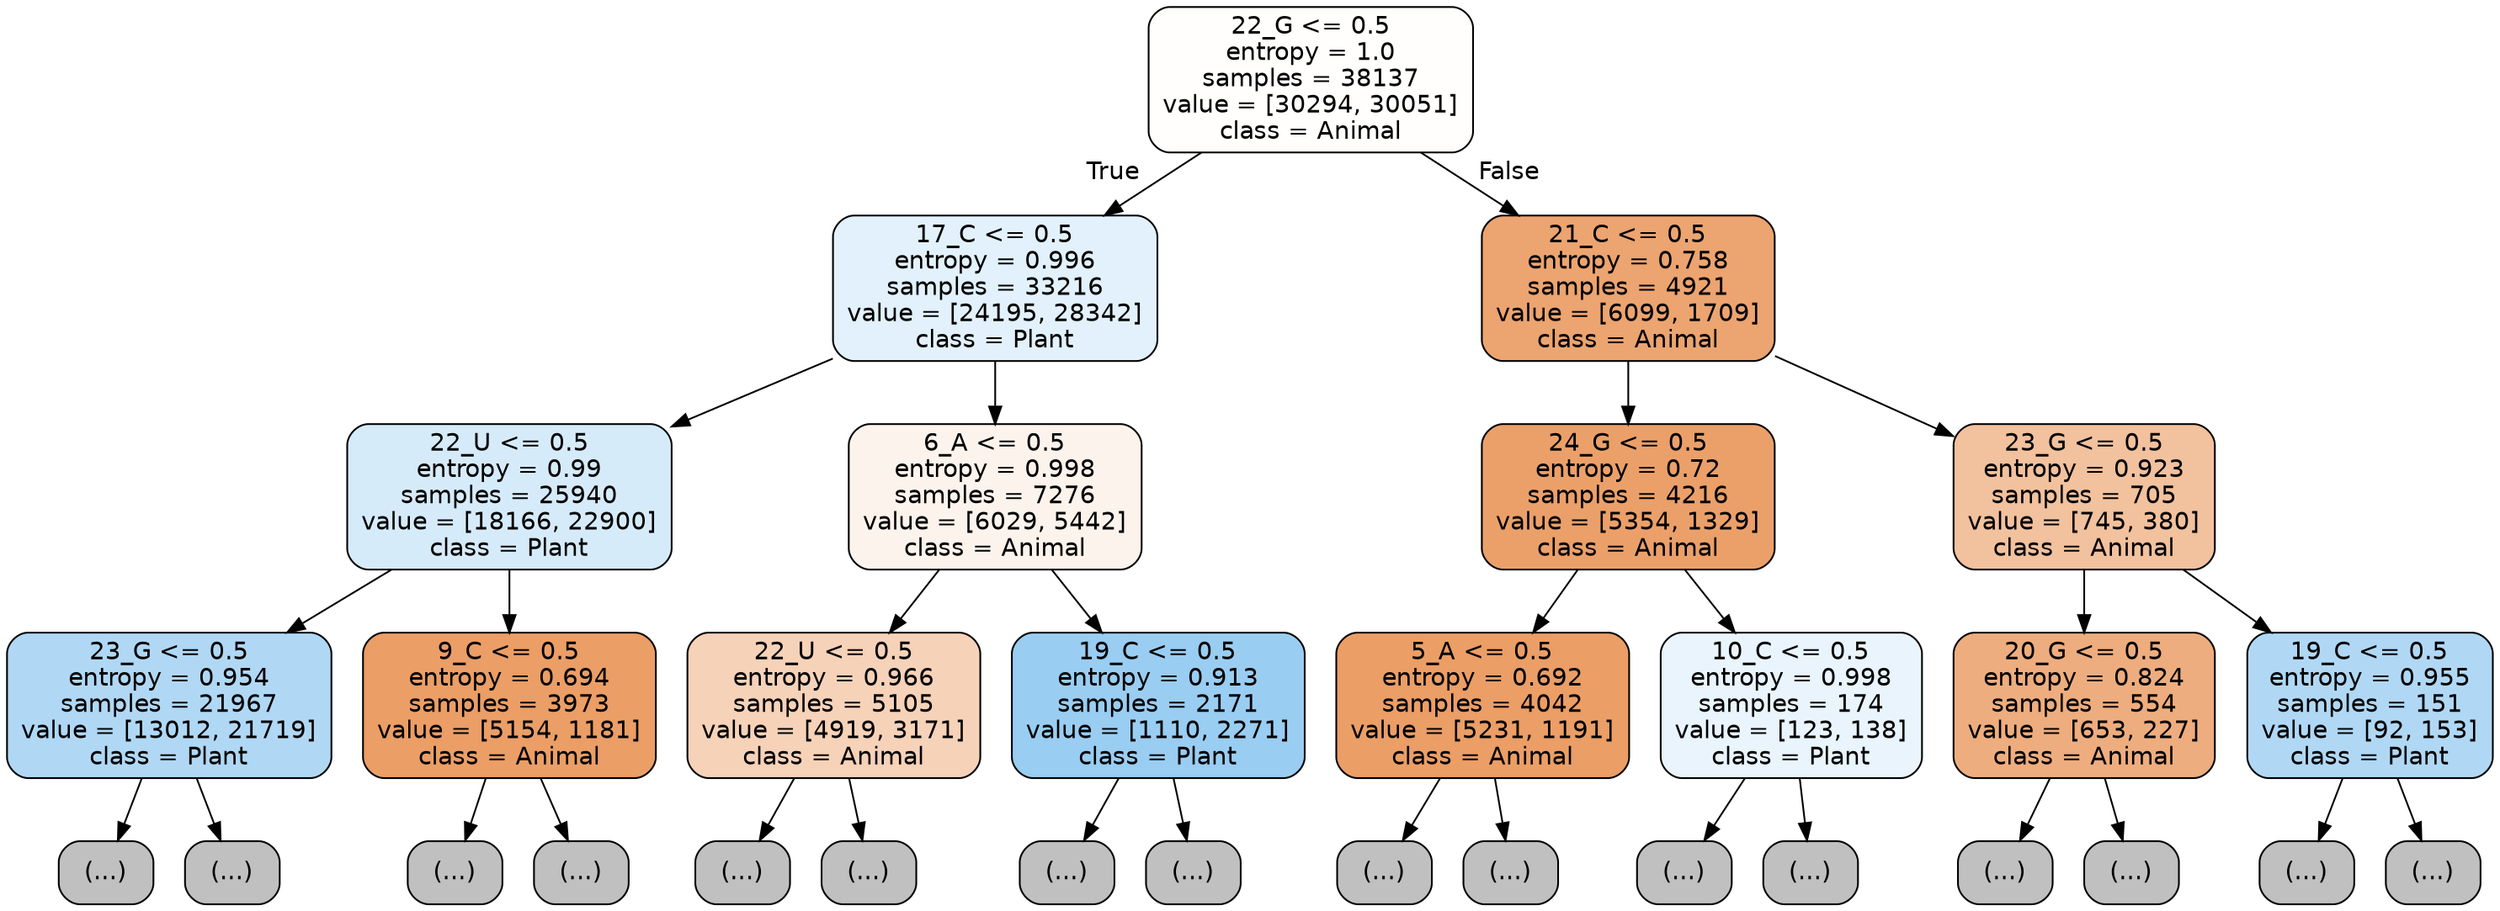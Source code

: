 digraph Tree {
node [shape=box, style="filled, rounded", color="black", fontname="helvetica"] ;
edge [fontname="helvetica"] ;
0 [label="22_G <= 0.5\nentropy = 1.0\nsamples = 38137\nvalue = [30294, 30051]\nclass = Animal", fillcolor="#fffefd"] ;
1 [label="17_C <= 0.5\nentropy = 0.996\nsamples = 33216\nvalue = [24195, 28342]\nclass = Plant", fillcolor="#e2f1fb"] ;
0 -> 1 [labeldistance=2.5, labelangle=45, headlabel="True"] ;
2 [label="22_U <= 0.5\nentropy = 0.99\nsamples = 25940\nvalue = [18166, 22900]\nclass = Plant", fillcolor="#d6ebfa"] ;
1 -> 2 ;
3 [label="23_G <= 0.5\nentropy = 0.954\nsamples = 21967\nvalue = [13012, 21719]\nclass = Plant", fillcolor="#b0d8f5"] ;
2 -> 3 ;
4 [label="(...)", fillcolor="#C0C0C0"] ;
3 -> 4 ;
9525 [label="(...)", fillcolor="#C0C0C0"] ;
3 -> 9525 ;
9766 [label="9_C <= 0.5\nentropy = 0.694\nsamples = 3973\nvalue = [5154, 1181]\nclass = Animal", fillcolor="#eb9e66"] ;
2 -> 9766 ;
9767 [label="(...)", fillcolor="#C0C0C0"] ;
9766 -> 9767 ;
11010 [label="(...)", fillcolor="#C0C0C0"] ;
9766 -> 11010 ;
11375 [label="6_A <= 0.5\nentropy = 0.998\nsamples = 7276\nvalue = [6029, 5442]\nclass = Animal", fillcolor="#fcf3ec"] ;
1 -> 11375 ;
11376 [label="22_U <= 0.5\nentropy = 0.966\nsamples = 5105\nvalue = [4919, 3171]\nclass = Animal", fillcolor="#f6d2b9"] ;
11375 -> 11376 ;
11377 [label="(...)", fillcolor="#C0C0C0"] ;
11376 -> 11377 ;
13590 [label="(...)", fillcolor="#C0C0C0"] ;
11376 -> 13590 ;
13905 [label="19_C <= 0.5\nentropy = 0.913\nsamples = 2171\nvalue = [1110, 2271]\nclass = Plant", fillcolor="#9acdf2"] ;
11375 -> 13905 ;
13906 [label="(...)", fillcolor="#C0C0C0"] ;
13905 -> 13906 ;
14469 [label="(...)", fillcolor="#C0C0C0"] ;
13905 -> 14469 ;
14678 [label="21_C <= 0.5\nentropy = 0.758\nsamples = 4921\nvalue = [6099, 1709]\nclass = Animal", fillcolor="#eca470"] ;
0 -> 14678 [labeldistance=2.5, labelangle=-45, headlabel="False"] ;
14679 [label="24_G <= 0.5\nentropy = 0.72\nsamples = 4216\nvalue = [5354, 1329]\nclass = Animal", fillcolor="#eba06a"] ;
14678 -> 14679 ;
14680 [label="5_A <= 0.5\nentropy = 0.692\nsamples = 4042\nvalue = [5231, 1191]\nclass = Animal", fillcolor="#eb9e66"] ;
14679 -> 14680 ;
14681 [label="(...)", fillcolor="#C0C0C0"] ;
14680 -> 14681 ;
15804 [label="(...)", fillcolor="#C0C0C0"] ;
14680 -> 15804 ;
16195 [label="10_C <= 0.5\nentropy = 0.998\nsamples = 174\nvalue = [123, 138]\nclass = Plant", fillcolor="#e9f4fc"] ;
14679 -> 16195 ;
16196 [label="(...)", fillcolor="#C0C0C0"] ;
16195 -> 16196 ;
16263 [label="(...)", fillcolor="#C0C0C0"] ;
16195 -> 16263 ;
16288 [label="23_G <= 0.5\nentropy = 0.923\nsamples = 705\nvalue = [745, 380]\nclass = Animal", fillcolor="#f2c19e"] ;
14678 -> 16288 ;
16289 [label="20_G <= 0.5\nentropy = 0.824\nsamples = 554\nvalue = [653, 227]\nclass = Animal", fillcolor="#eead7e"] ;
16288 -> 16289 ;
16290 [label="(...)", fillcolor="#C0C0C0"] ;
16289 -> 16290 ;
16487 [label="(...)", fillcolor="#C0C0C0"] ;
16289 -> 16487 ;
16544 [label="19_C <= 0.5\nentropy = 0.955\nsamples = 151\nvalue = [92, 153]\nclass = Plant", fillcolor="#b0d8f5"] ;
16288 -> 16544 ;
16545 [label="(...)", fillcolor="#C0C0C0"] ;
16544 -> 16545 ;
16594 [label="(...)", fillcolor="#C0C0C0"] ;
16544 -> 16594 ;
}
